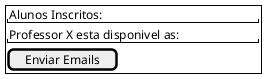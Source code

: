 @startsalt
{+
    "Alunos Inscritos:              "
    "Professor X esta disponivel as:"
    [Enviar Emails]
}
@endsalt
